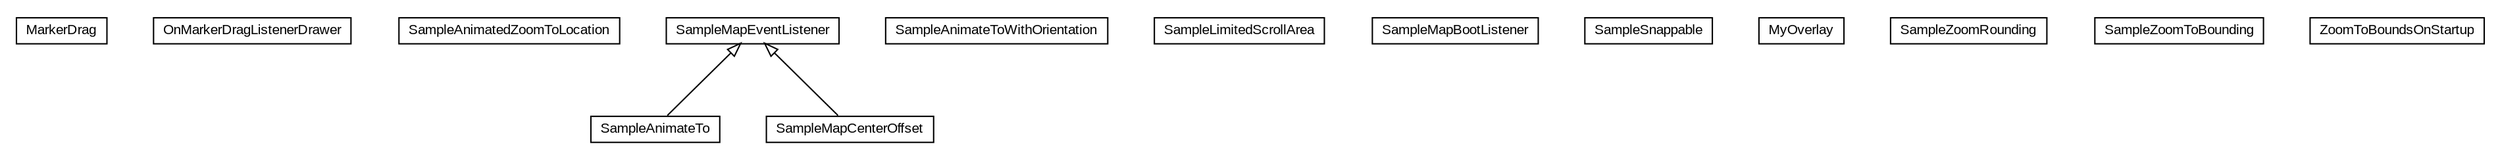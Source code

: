 #!/usr/local/bin/dot
#
# Class diagram 
# Generated by UMLGraph version R5_6-24-gf6e263 (http://www.umlgraph.org/)
#

digraph G {
	edge [fontname="arial",fontsize=10,labelfontname="arial",labelfontsize=10];
	node [fontname="arial",fontsize=10,shape=plaintext];
	nodesep=0.25;
	ranksep=0.5;
	// org.osmdroid.samplefragments.events.MarkerDrag
	c13857 [label=<<table title="org.osmdroid.samplefragments.events.MarkerDrag" border="0" cellborder="1" cellspacing="0" cellpadding="2" port="p" href="./MarkerDrag.html">
		<tr><td><table border="0" cellspacing="0" cellpadding="1">
<tr><td align="center" balign="center"> MarkerDrag </td></tr>
		</table></td></tr>
		</table>>, URL="./MarkerDrag.html", fontname="arial", fontcolor="black", fontsize=10.0];
	// org.osmdroid.samplefragments.events.MarkerDrag.OnMarkerDragListenerDrawer
	c13858 [label=<<table title="org.osmdroid.samplefragments.events.MarkerDrag.OnMarkerDragListenerDrawer" border="0" cellborder="1" cellspacing="0" cellpadding="2" port="p" href="./MarkerDrag.OnMarkerDragListenerDrawer.html">
		<tr><td><table border="0" cellspacing="0" cellpadding="1">
<tr><td align="center" balign="center"> OnMarkerDragListenerDrawer </td></tr>
		</table></td></tr>
		</table>>, URL="./MarkerDrag.OnMarkerDragListenerDrawer.html", fontname="arial", fontcolor="black", fontsize=10.0];
	// org.osmdroid.samplefragments.events.SampleAnimatedZoomToLocation
	c13859 [label=<<table title="org.osmdroid.samplefragments.events.SampleAnimatedZoomToLocation" border="0" cellborder="1" cellspacing="0" cellpadding="2" port="p" href="./SampleAnimatedZoomToLocation.html">
		<tr><td><table border="0" cellspacing="0" cellpadding="1">
<tr><td align="center" balign="center"> SampleAnimatedZoomToLocation </td></tr>
		</table></td></tr>
		</table>>, URL="./SampleAnimatedZoomToLocation.html", fontname="arial", fontcolor="black", fontsize=10.0];
	// org.osmdroid.samplefragments.events.SampleAnimateTo
	c13860 [label=<<table title="org.osmdroid.samplefragments.events.SampleAnimateTo" border="0" cellborder="1" cellspacing="0" cellpadding="2" port="p" href="./SampleAnimateTo.html">
		<tr><td><table border="0" cellspacing="0" cellpadding="1">
<tr><td align="center" balign="center"> SampleAnimateTo </td></tr>
		</table></td></tr>
		</table>>, URL="./SampleAnimateTo.html", fontname="arial", fontcolor="black", fontsize=10.0];
	// org.osmdroid.samplefragments.events.SampleAnimateToWithOrientation
	c13861 [label=<<table title="org.osmdroid.samplefragments.events.SampleAnimateToWithOrientation" border="0" cellborder="1" cellspacing="0" cellpadding="2" port="p" href="./SampleAnimateToWithOrientation.html">
		<tr><td><table border="0" cellspacing="0" cellpadding="1">
<tr><td align="center" balign="center"> SampleAnimateToWithOrientation </td></tr>
		</table></td></tr>
		</table>>, URL="./SampleAnimateToWithOrientation.html", fontname="arial", fontcolor="black", fontsize=10.0];
	// org.osmdroid.samplefragments.events.SampleLimitedScrollArea
	c13862 [label=<<table title="org.osmdroid.samplefragments.events.SampleLimitedScrollArea" border="0" cellborder="1" cellspacing="0" cellpadding="2" port="p" href="./SampleLimitedScrollArea.html">
		<tr><td><table border="0" cellspacing="0" cellpadding="1">
<tr><td align="center" balign="center"> SampleLimitedScrollArea </td></tr>
		</table></td></tr>
		</table>>, URL="./SampleLimitedScrollArea.html", fontname="arial", fontcolor="black", fontsize=10.0];
	// org.osmdroid.samplefragments.events.SampleMapBootListener
	c13863 [label=<<table title="org.osmdroid.samplefragments.events.SampleMapBootListener" border="0" cellborder="1" cellspacing="0" cellpadding="2" port="p" href="./SampleMapBootListener.html">
		<tr><td><table border="0" cellspacing="0" cellpadding="1">
<tr><td align="center" balign="center"> SampleMapBootListener </td></tr>
		</table></td></tr>
		</table>>, URL="./SampleMapBootListener.html", fontname="arial", fontcolor="black", fontsize=10.0];
	// org.osmdroid.samplefragments.events.SampleMapCenterOffset
	c13864 [label=<<table title="org.osmdroid.samplefragments.events.SampleMapCenterOffset" border="0" cellborder="1" cellspacing="0" cellpadding="2" port="p" href="./SampleMapCenterOffset.html">
		<tr><td><table border="0" cellspacing="0" cellpadding="1">
<tr><td align="center" balign="center"> SampleMapCenterOffset </td></tr>
		</table></td></tr>
		</table>>, URL="./SampleMapCenterOffset.html", fontname="arial", fontcolor="black", fontsize=10.0];
	// org.osmdroid.samplefragments.events.SampleMapEventListener
	c13865 [label=<<table title="org.osmdroid.samplefragments.events.SampleMapEventListener" border="0" cellborder="1" cellspacing="0" cellpadding="2" port="p" href="./SampleMapEventListener.html">
		<tr><td><table border="0" cellspacing="0" cellpadding="1">
<tr><td align="center" balign="center"> SampleMapEventListener </td></tr>
		</table></td></tr>
		</table>>, URL="./SampleMapEventListener.html", fontname="arial", fontcolor="black", fontsize=10.0];
	// org.osmdroid.samplefragments.events.SampleSnappable
	c13866 [label=<<table title="org.osmdroid.samplefragments.events.SampleSnappable" border="0" cellborder="1" cellspacing="0" cellpadding="2" port="p" href="./SampleSnappable.html">
		<tr><td><table border="0" cellspacing="0" cellpadding="1">
<tr><td align="center" balign="center"> SampleSnappable </td></tr>
		</table></td></tr>
		</table>>, URL="./SampleSnappable.html", fontname="arial", fontcolor="black", fontsize=10.0];
	// org.osmdroid.samplefragments.events.SampleSnappable.MyOverlay
	c13867 [label=<<table title="org.osmdroid.samplefragments.events.SampleSnappable.MyOverlay" border="0" cellborder="1" cellspacing="0" cellpadding="2" port="p" href="./SampleSnappable.MyOverlay.html">
		<tr><td><table border="0" cellspacing="0" cellpadding="1">
<tr><td align="center" balign="center"> MyOverlay </td></tr>
		</table></td></tr>
		</table>>, URL="./SampleSnappable.MyOverlay.html", fontname="arial", fontcolor="black", fontsize=10.0];
	// org.osmdroid.samplefragments.events.SampleZoomRounding
	c13868 [label=<<table title="org.osmdroid.samplefragments.events.SampleZoomRounding" border="0" cellborder="1" cellspacing="0" cellpadding="2" port="p" href="./SampleZoomRounding.html">
		<tr><td><table border="0" cellspacing="0" cellpadding="1">
<tr><td align="center" balign="center"> SampleZoomRounding </td></tr>
		</table></td></tr>
		</table>>, URL="./SampleZoomRounding.html", fontname="arial", fontcolor="black", fontsize=10.0];
	// org.osmdroid.samplefragments.events.SampleZoomToBounding
	c13869 [label=<<table title="org.osmdroid.samplefragments.events.SampleZoomToBounding" border="0" cellborder="1" cellspacing="0" cellpadding="2" port="p" href="./SampleZoomToBounding.html">
		<tr><td><table border="0" cellspacing="0" cellpadding="1">
<tr><td align="center" balign="center"> SampleZoomToBounding </td></tr>
		</table></td></tr>
		</table>>, URL="./SampleZoomToBounding.html", fontname="arial", fontcolor="black", fontsize=10.0];
	// org.osmdroid.samplefragments.events.ZoomToBoundsOnStartup
	c13870 [label=<<table title="org.osmdroid.samplefragments.events.ZoomToBoundsOnStartup" border="0" cellborder="1" cellspacing="0" cellpadding="2" port="p" href="./ZoomToBoundsOnStartup.html">
		<tr><td><table border="0" cellspacing="0" cellpadding="1">
<tr><td align="center" balign="center"> ZoomToBoundsOnStartup </td></tr>
		</table></td></tr>
		</table>>, URL="./ZoomToBoundsOnStartup.html", fontname="arial", fontcolor="black", fontsize=10.0];
	//org.osmdroid.samplefragments.events.SampleAnimateTo extends org.osmdroid.samplefragments.events.SampleMapEventListener
	c13865:p -> c13860:p [dir=back,arrowtail=empty];
	//org.osmdroid.samplefragments.events.SampleMapCenterOffset extends org.osmdroid.samplefragments.events.SampleMapEventListener
	c13865:p -> c13864:p [dir=back,arrowtail=empty];
}

